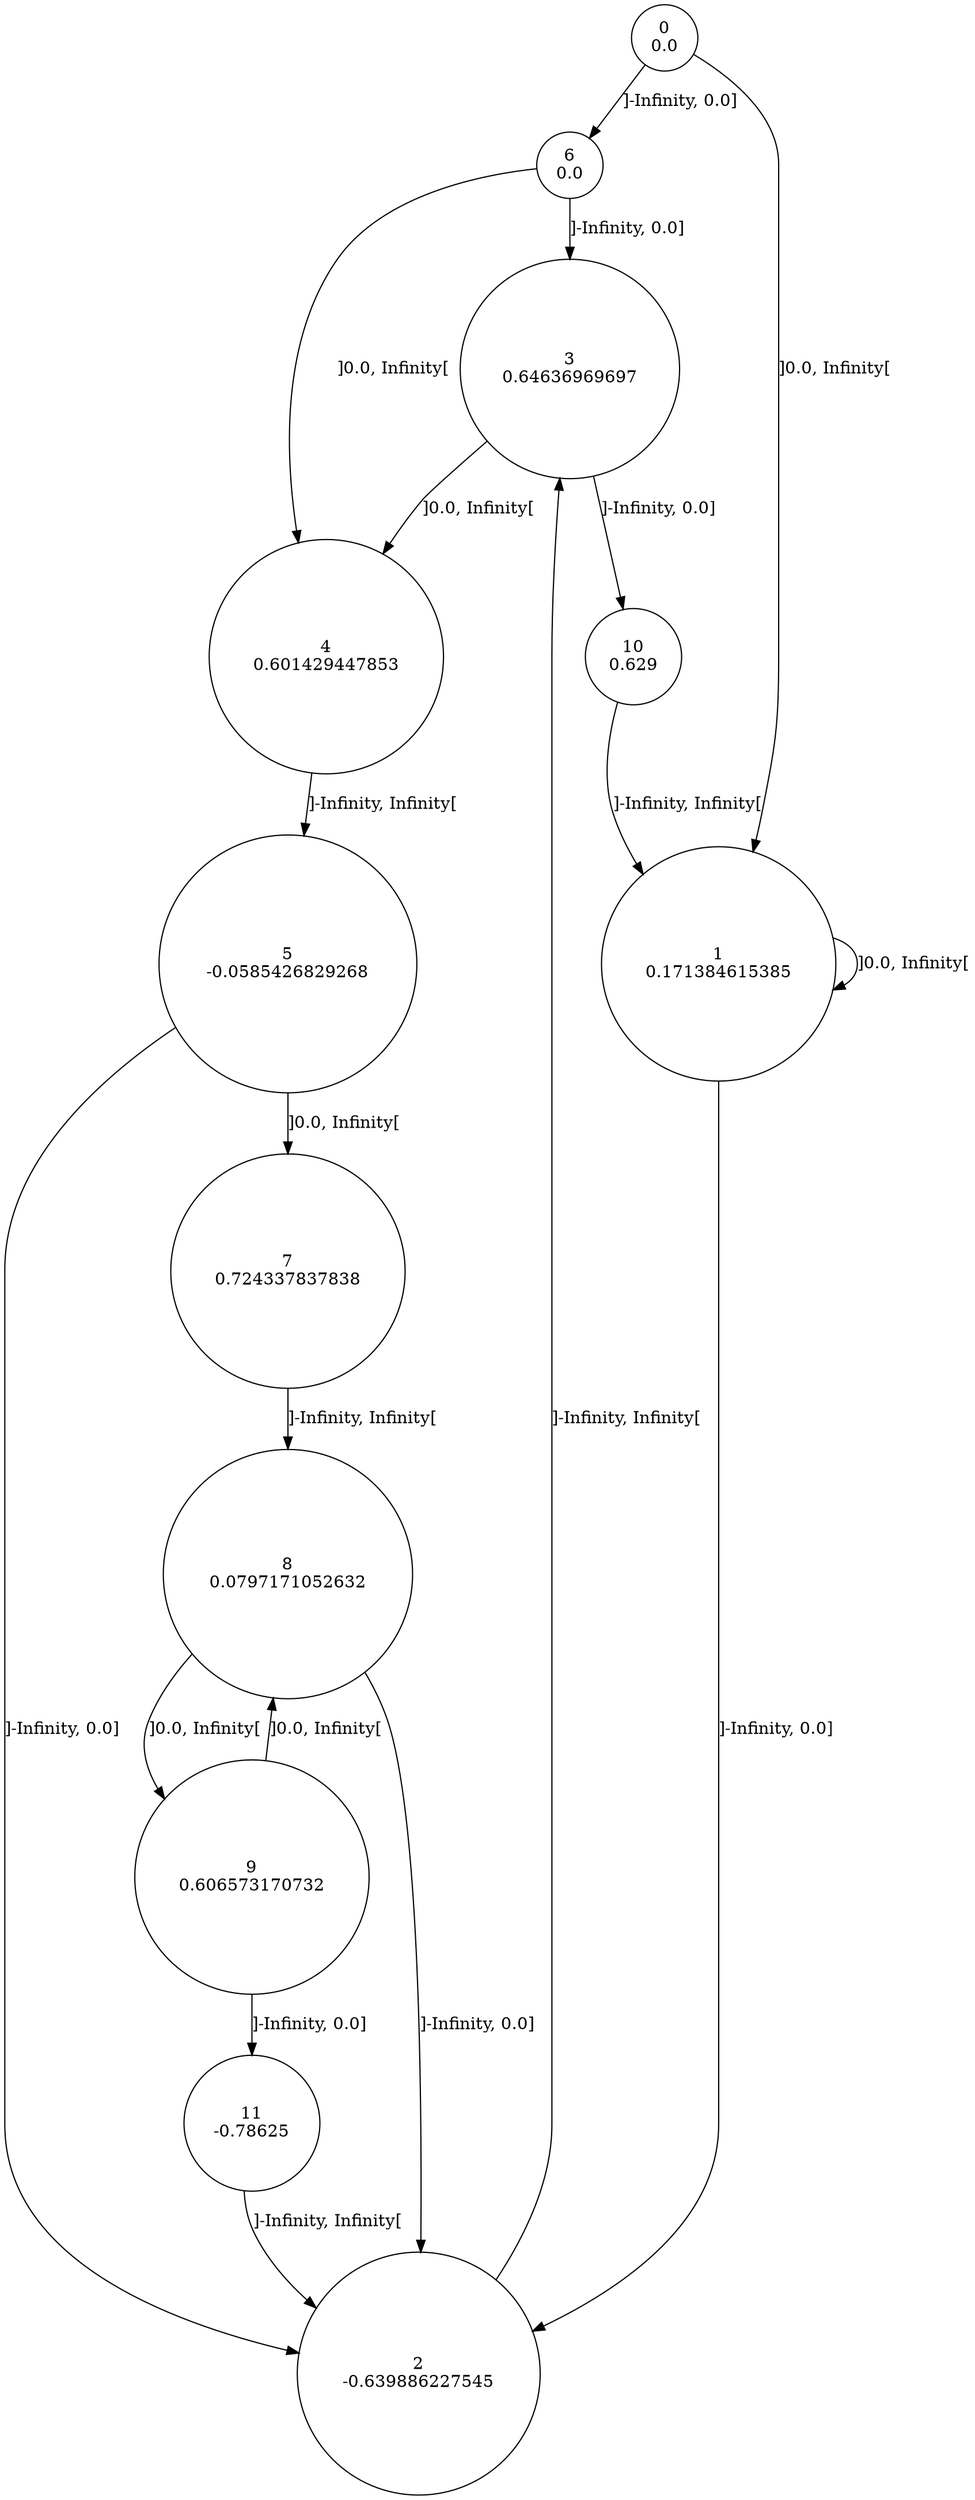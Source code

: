 digraph a {
0 [shape=circle, label="0\n0.0"];
	0 -> 6 [label="]-Infinity, 0.0]"];
	0 -> 1 [label="]0.0, Infinity["];
1 [shape=circle, label="1\n0.171384615385"];
	1 -> 2 [label="]-Infinity, 0.0]"];
	1 -> 1 [label="]0.0, Infinity["];
2 [shape=circle, label="2\n-0.639886227545"];
	2 -> 3 [label="]-Infinity, Infinity["];
3 [shape=circle, label="3\n0.64636969697"];
	3 -> 10 [label="]-Infinity, 0.0]"];
	3 -> 4 [label="]0.0, Infinity["];
4 [shape=circle, label="4\n0.601429447853"];
	4 -> 5 [label="]-Infinity, Infinity["];
5 [shape=circle, label="5\n-0.0585426829268"];
	5 -> 2 [label="]-Infinity, 0.0]"];
	5 -> 7 [label="]0.0, Infinity["];
6 [shape=circle, label="6\n0.0"];
	6 -> 3 [label="]-Infinity, 0.0]"];
	6 -> 4 [label="]0.0, Infinity["];
7 [shape=circle, label="7\n0.724337837838"];
	7 -> 8 [label="]-Infinity, Infinity["];
8 [shape=circle, label="8\n0.0797171052632"];
	8 -> 2 [label="]-Infinity, 0.0]"];
	8 -> 9 [label="]0.0, Infinity["];
9 [shape=circle, label="9\n0.606573170732"];
	9 -> 11 [label="]-Infinity, 0.0]"];
	9 -> 8 [label="]0.0, Infinity["];
10 [shape=circle, label="10\n0.629"];
	10 -> 1 [label="]-Infinity, Infinity["];
11 [shape=circle, label="11\n-0.78625"];
	11 -> 2 [label="]-Infinity, Infinity["];
}